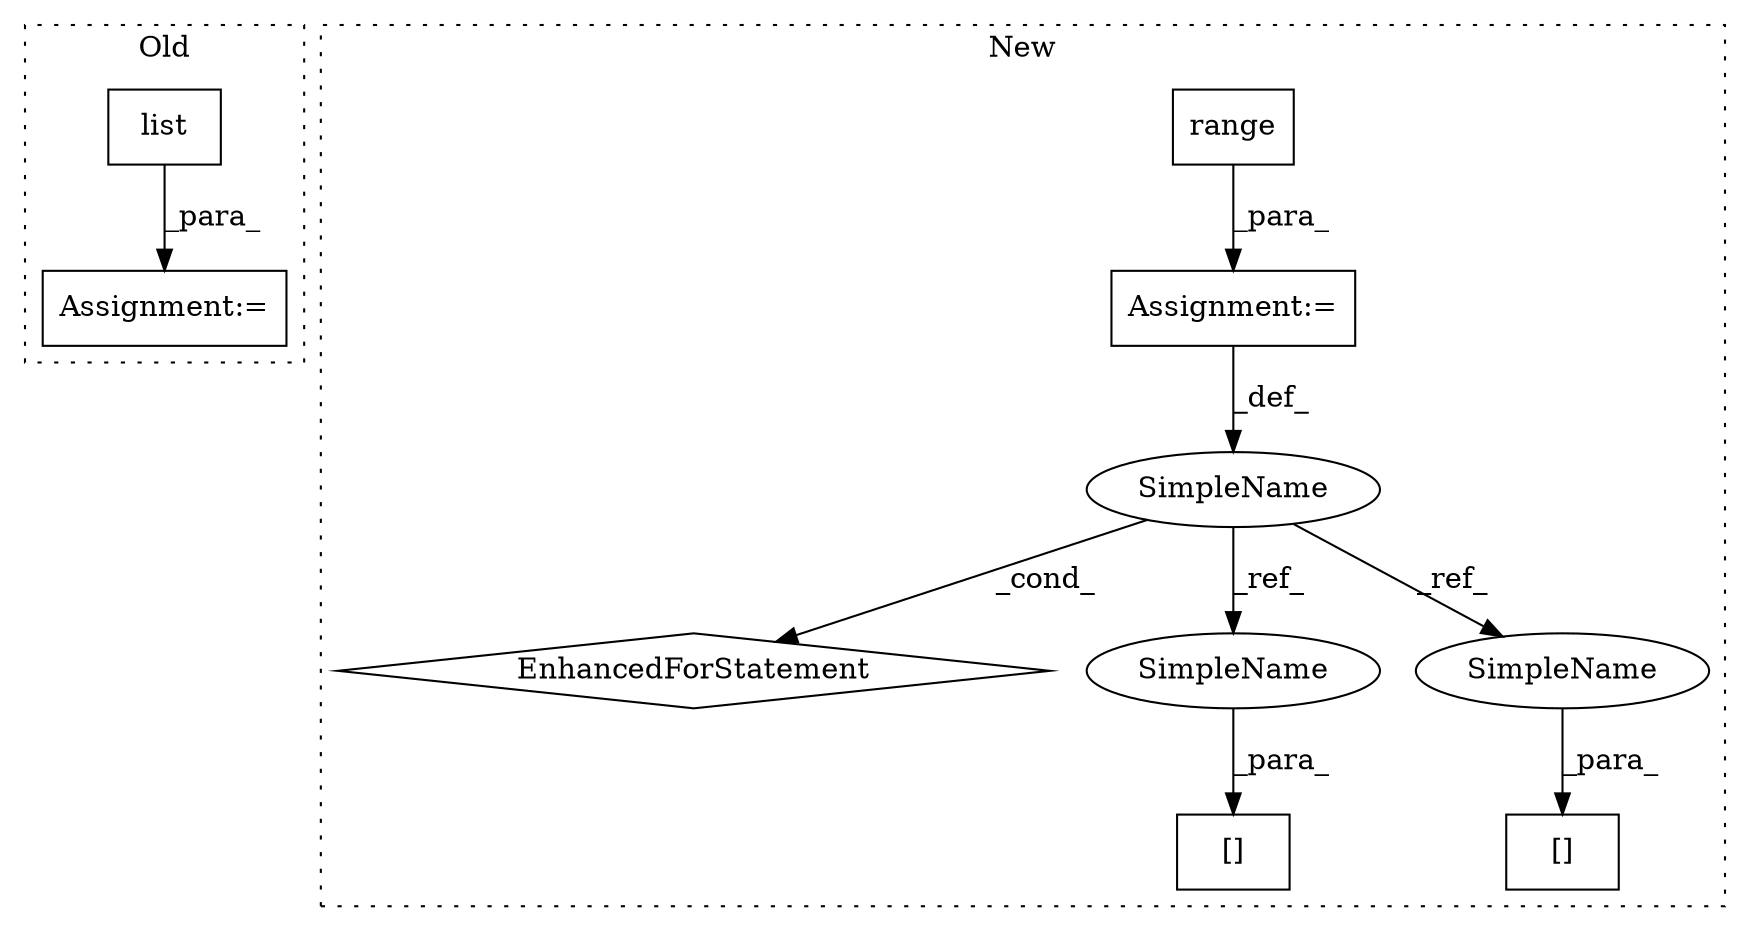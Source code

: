 digraph G {
subgraph cluster0 {
1 [label="list" a="32" s="484,492" l="5,1" shape="box"];
4 [label="Assignment:=" a="7" s="469" l="1" shape="box"];
label = "Old";
style="dotted";
}
subgraph cluster1 {
2 [label="range" a="32" s="848,874" l="6,1" shape="box"];
3 [label="Assignment:=" a="7" s="783,875" l="57,2" shape="box"];
5 [label="EnhancedForStatement" a="70" s="783,875" l="57,2" shape="diamond"];
6 [label="[]" a="2" s="892,901" l="8,1" shape="box"];
7 [label="SimpleName" a="42" s="844" l="1" shape="ellipse"];
8 [label="[]" a="2" s="906,915" l="8,1" shape="box"];
9 [label="SimpleName" a="42" s="914" l="1" shape="ellipse"];
10 [label="SimpleName" a="42" s="900" l="1" shape="ellipse"];
label = "New";
style="dotted";
}
1 -> 4 [label="_para_"];
2 -> 3 [label="_para_"];
3 -> 7 [label="_def_"];
7 -> 9 [label="_ref_"];
7 -> 10 [label="_ref_"];
7 -> 5 [label="_cond_"];
9 -> 8 [label="_para_"];
10 -> 6 [label="_para_"];
}